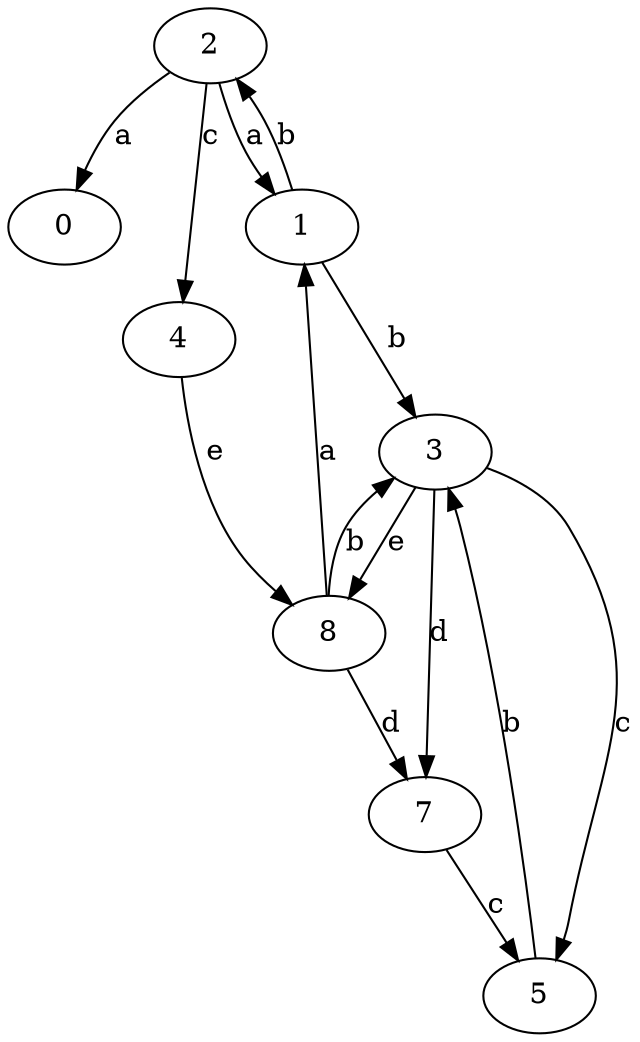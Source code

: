 strict digraph  {
0;
1;
2;
3;
4;
5;
7;
8;
1 -> 2  [label=b];
1 -> 3  [label=b];
2 -> 0  [label=a];
2 -> 1  [label=a];
2 -> 4  [label=c];
3 -> 5  [label=c];
3 -> 7  [label=d];
3 -> 8  [label=e];
4 -> 8  [label=e];
5 -> 3  [label=b];
7 -> 5  [label=c];
8 -> 1  [label=a];
8 -> 3  [label=b];
8 -> 7  [label=d];
}
